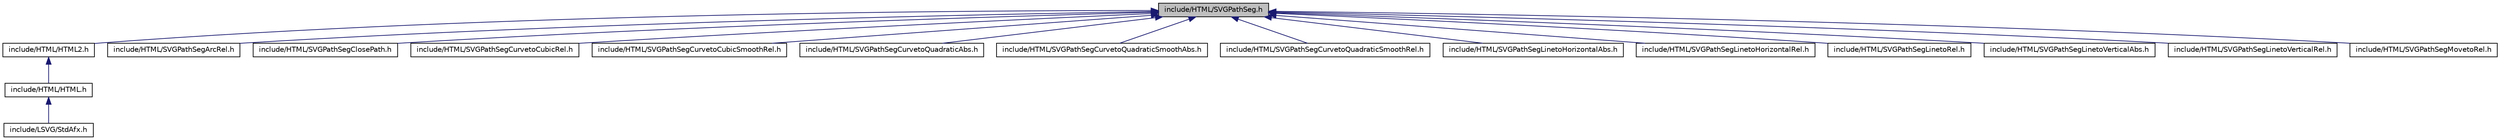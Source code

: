 digraph G
{
  edge [fontname="Helvetica",fontsize="10",labelfontname="Helvetica",labelfontsize="10"];
  node [fontname="Helvetica",fontsize="10",shape=record];
  Node1 [label="include/HTML/SVGPathSeg.h",height=0.2,width=0.4,color="black", fillcolor="grey75", style="filled" fontcolor="black"];
  Node1 -> Node2 [dir="back",color="midnightblue",fontsize="10",style="solid",fontname="Helvetica"];
  Node2 [label="include/HTML/HTML2.h",height=0.2,width=0.4,color="black", fillcolor="white", style="filled",URL="$_h_t_m_l2_8h.html"];
  Node2 -> Node3 [dir="back",color="midnightblue",fontsize="10",style="solid",fontname="Helvetica"];
  Node3 [label="include/HTML/HTML.h",height=0.2,width=0.4,color="black", fillcolor="white", style="filled",URL="$_h_t_m_l_8h.html"];
  Node3 -> Node4 [dir="back",color="midnightblue",fontsize="10",style="solid",fontname="Helvetica"];
  Node4 [label="include/LSVG/StdAfx.h",height=0.2,width=0.4,color="black", fillcolor="white", style="filled",URL="$_l_s_v_g_2stdafx_8h.html"];
  Node1 -> Node5 [dir="back",color="midnightblue",fontsize="10",style="solid",fontname="Helvetica"];
  Node5 [label="include/HTML/SVGPathSegArcRel.h",height=0.2,width=0.4,color="black", fillcolor="white", style="filled",URL="$_s_v_g_path_seg_arc_rel_8h.html"];
  Node1 -> Node6 [dir="back",color="midnightblue",fontsize="10",style="solid",fontname="Helvetica"];
  Node6 [label="include/HTML/SVGPathSegClosePath.h",height=0.2,width=0.4,color="black", fillcolor="white", style="filled",URL="$_s_v_g_path_seg_close_path_8h.html"];
  Node1 -> Node7 [dir="back",color="midnightblue",fontsize="10",style="solid",fontname="Helvetica"];
  Node7 [label="include/HTML/SVGPathSegCurvetoCubicRel.h",height=0.2,width=0.4,color="black", fillcolor="white", style="filled",URL="$_s_v_g_path_seg_curveto_cubic_rel_8h.html"];
  Node1 -> Node8 [dir="back",color="midnightblue",fontsize="10",style="solid",fontname="Helvetica"];
  Node8 [label="include/HTML/SVGPathSegCurvetoCubicSmoothRel.h",height=0.2,width=0.4,color="black", fillcolor="white", style="filled",URL="$_s_v_g_path_seg_curveto_cubic_smooth_rel_8h.html"];
  Node1 -> Node9 [dir="back",color="midnightblue",fontsize="10",style="solid",fontname="Helvetica"];
  Node9 [label="include/HTML/SVGPathSegCurvetoQuadraticAbs.h",height=0.2,width=0.4,color="black", fillcolor="white", style="filled",URL="$_s_v_g_path_seg_curveto_quadratic_abs_8h.html"];
  Node1 -> Node10 [dir="back",color="midnightblue",fontsize="10",style="solid",fontname="Helvetica"];
  Node10 [label="include/HTML/SVGPathSegCurvetoQuadraticSmoothAbs.h",height=0.2,width=0.4,color="black", fillcolor="white", style="filled",URL="$_s_v_g_path_seg_curveto_quadratic_smooth_abs_8h.html"];
  Node1 -> Node11 [dir="back",color="midnightblue",fontsize="10",style="solid",fontname="Helvetica"];
  Node11 [label="include/HTML/SVGPathSegCurvetoQuadraticSmoothRel.h",height=0.2,width=0.4,color="black", fillcolor="white", style="filled",URL="$_s_v_g_path_seg_curveto_quadratic_smooth_rel_8h.html"];
  Node1 -> Node12 [dir="back",color="midnightblue",fontsize="10",style="solid",fontname="Helvetica"];
  Node12 [label="include/HTML/SVGPathSegLinetoHorizontalAbs.h",height=0.2,width=0.4,color="black", fillcolor="white", style="filled",URL="$_s_v_g_path_seg_lineto_horizontal_abs_8h.html"];
  Node1 -> Node13 [dir="back",color="midnightblue",fontsize="10",style="solid",fontname="Helvetica"];
  Node13 [label="include/HTML/SVGPathSegLinetoHorizontalRel.h",height=0.2,width=0.4,color="black", fillcolor="white", style="filled",URL="$_s_v_g_path_seg_lineto_horizontal_rel_8h.html"];
  Node1 -> Node14 [dir="back",color="midnightblue",fontsize="10",style="solid",fontname="Helvetica"];
  Node14 [label="include/HTML/SVGPathSegLinetoRel.h",height=0.2,width=0.4,color="black", fillcolor="white", style="filled",URL="$_s_v_g_path_seg_lineto_rel_8h.html"];
  Node1 -> Node15 [dir="back",color="midnightblue",fontsize="10",style="solid",fontname="Helvetica"];
  Node15 [label="include/HTML/SVGPathSegLinetoVerticalAbs.h",height=0.2,width=0.4,color="black", fillcolor="white", style="filled",URL="$_s_v_g_path_seg_lineto_vertical_abs_8h.html"];
  Node1 -> Node16 [dir="back",color="midnightblue",fontsize="10",style="solid",fontname="Helvetica"];
  Node16 [label="include/HTML/SVGPathSegLinetoVerticalRel.h",height=0.2,width=0.4,color="black", fillcolor="white", style="filled",URL="$_s_v_g_path_seg_lineto_vertical_rel_8h.html"];
  Node1 -> Node17 [dir="back",color="midnightblue",fontsize="10",style="solid",fontname="Helvetica"];
  Node17 [label="include/HTML/SVGPathSegMovetoRel.h",height=0.2,width=0.4,color="black", fillcolor="white", style="filled",URL="$_s_v_g_path_seg_moveto_rel_8h.html"];
}
